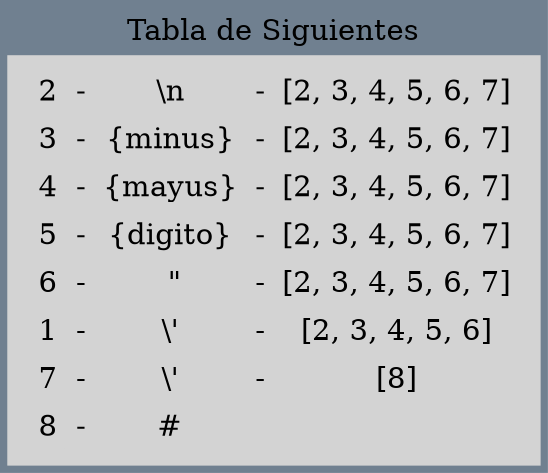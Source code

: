 digraph G {
bgcolor="slategrey" label="Tabla de Siguientes"layout=dot 
labelloc = "t"edge [weigth=1000  color=darkgreen  arrowtail="open" arrowhead="open"]
node[shape=box, style="filled", color=lightgrey];
a0 [label=<
<TABLE><TR><TD>2</TD>
  <TD>-</TD>
  <TD>\n</TD>
  <TD>-</TD>
  <TD>[2, 3, 4, 5, 6, 7]</TD>
  </TR><TR><TD>3</TD>
  <TD>-</TD>
  <TD>{minus}</TD>
  <TD>-</TD>
  <TD>[2, 3, 4, 5, 6, 7]</TD>
  </TR><TR><TD>4</TD>
  <TD>-</TD>
  <TD>{mayus}</TD>
  <TD>-</TD>
  <TD>[2, 3, 4, 5, 6, 7]</TD>
  </TR><TR><TD>5</TD>
  <TD>-</TD>
  <TD>{digito}</TD>
  <TD>-</TD>
  <TD>[2, 3, 4, 5, 6, 7]</TD>
  </TR><TR><TD>6</TD>
  <TD>-</TD>
  <TD> "</TD>
  <TD>-</TD>
  <TD>[2, 3, 4, 5, 6, 7]</TD>
  </TR><TR><TD>1</TD>
  <TD>-</TD>
  <TD>\'</TD>
  <TD>-</TD>
  <TD>[2, 3, 4, 5, 6]</TD>
  </TR><TR><TD>7</TD>
  <TD>-</TD>
  <TD>\'</TD>
  <TD>-</TD>
  <TD>[8]</TD>
  </TR><TR><TD>8</TD>
  <TD>-</TD>
  <TD>#</TD>
  </TR></TABLE>>];}